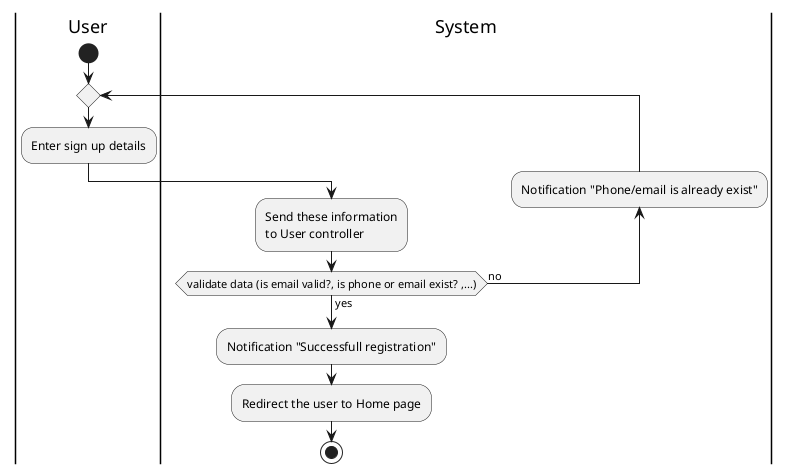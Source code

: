 @startuml
|User|
start
repeat 
:Enter sign up details;
|System|
:Send these information 
to User controller;
backward:Notification "Phone/email is already exist";
repeat while (validate data (is email valid?, is phone or email exist? ,...)) is (no) not (yes)
:Notification "Successfull registration";
:Redirect the user to Home page;
stop
@enduml